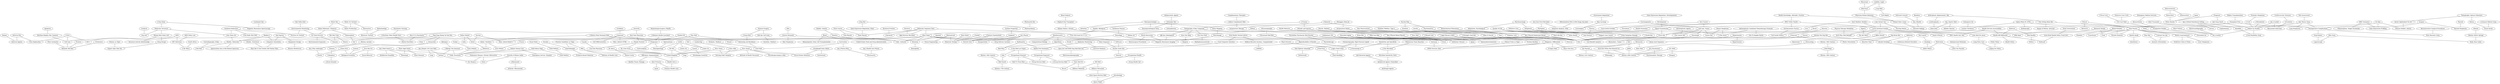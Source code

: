 strict graph layer1 {
	graph [name=layer1];
	node [label="\N"];
	347	[label="Plant Leaves",
		src_id=n219,
		weight=4.761684894561768];
	229	[label="Tree Physiol",
		level=2,
		src_id=n987,
		weight=4.856895446777344];
	347 -- 229	[level=2,
		weight=1163.0];
	366	[label="Plant Physiol",
		src_id=n1048,
		weight=4.761684894561768];
	347 -- 366	[level=2,
		weight=1761.0];
	121	[label="Antipsychotic Agents",
		level=2,
		src_id=n301,
		weight=5.332948684692383];
	414	[label="Schizophr Res",
		src_id=n5581,
		weight=4.666474342346191];
	121 -- 414	[level=2,
		weight=1340.0];
	2356	[label="J Org Chem",
		src_id=n1045,
		weight=4.285632133483887];
	56	[label="Molecular Structure",
		level=1,
		src_id=n78,
		weight=6.380264759063721];
	2356 -- 56	[level=2,
		weight=7872.0];
	340	[label="Magnetic Resonance Spectroscopy",
		level=2,
		src_id=n250,
		weight=4.761684894561768];
	2356 -- 340	[level=2,
		weight=2879.0];
	123	[label=Electrocardiography,
		level=2,
		src_id=n184,
		weight=5.332948684692383];
	705	[label="Int J Cardiol",
		src_id=n8265,
		weight=4.476052761077881];
	123 -- 705	[level=2,
		weight=2097.0];
	3265	[label="G Ital Med Lav Ergon",
		src_id=n5745,
		weight=4.190421104431152];
	70	[label=Italy,
		level=1,
		src_id=n214,
		weight=6.094633102416992];
	3265 -- 70	[level=1,
		weight=815.0];
	569	[label="Occupational Diseases",
		src_id=n499,
		weight=4.571263313293457];
	3265 -- 569	[level=1,
		weight=710.0];
	1140	[label=Neuropsychologia,
		src_id=n5351,
		weight=4.380842208862305];
	223	[label=Attention,
		level=2,
		src_id=n189,
		weight=4.952106475830078];
	1140 -- 223	[level=2,
		weight=1062.0];
	1276	[label="Brain Mapping",
		src_id=n295,
		weight=4.380842208862305];
	1140 -- 1276	[level=1,
		weight=1847.0];
	66	[label="Neuropsychological Tests",
		level=1,
		src_id=n174,
		weight=6.189844131469727];
	1140 -- 66	[level=1,
		weight=2078.0];
	156	[label=Ultrasonography,
		level=2,
		src_id=n289,
		weight=5.142527103424072];
	577	[label="Ultrasound Med Biol",
		src_id=n4702,
		weight=4.571263313293457];
	156 -- 577	[level=2,
		weight=1794.0];
	928	[label="Ying Yong Sheng Tai Xue Bao",
		src_id=n1297,
		weight=4.476052761077881];
	142	[label=Ecosystem,
		level=2,
		src_id=n132,
		weight=5.237737655639648];
	928 -- 142	[level=1,
		weight=2855.0];
	1971	[label=Soil,
		src_id=n396,
		weight=4.285632133483887];
	928 -- 1971	[level=1,
		weight=2728.0];
	35	[label=China,
		level=1,
		src_id=n98,
		weight=7.427582263946533];
	928 -- 35	[level=1,
		weight=3774.0];
	1192	[label=Science,
		src_id=n4138,
		weight=4.380842208862305];
	142 -- 1192	[level=1,
		weight=2171.0];
	221	[label=Zootaxa,
		level=2,
		src_id=n2081,
		weight=4.952106475830078];
	142 -- 221	[level=2,
		weight=2665.0];
	1201	[label=Motivation,
		src_id=n409,
		weight=4.380842208862305];
	779	[label="J Pers Soc Psychol",
		src_id=n5342,
		weight=4.476052761077881];
	1201 -- 779	[level=2,
		weight=473.0];
	1007	[label="Addict Behav",
		src_id=n8205,
		weight=4.380842208862305];
	1201 -- 1007	[level=2,
		weight=659.0];
	91	[label="Bacterial Proteins",
		level=1,
		src_id=n82,
		weight=5.618580341339111];
	225	[label="J Bacteriol",
		level=2,
		src_id=n1642,
		weight=4.952106475830078];
	91 -- 225	[level=1,
		weight=7765.0];
	3160	[label="Ginekol Pol",
		src_id=n6257,
		weight=4.190421104431152];
	3	[label=Pregnancy,
		level=1,
		src_id=n5,
		weight=18.852855682373047];
	3160 -- 3	[level=1,
		weight=1738.0];
	45	[label=Poland,
		level=1,
		src_id=n348,
		weight=7.04673957824707];
	3160 -- 45	[level=1,
		weight=858.0];
	1346	[label="Blood Platelets",
		src_id=n1974,
		weight=4.380842208862305];
	237	[label=Transfusion,
		level=2,
		src_id=n7222,
		weight=4.856895446777344];
	1346 -- 237	[level=2,
		weight=834.0];
	516	[label="Thromb Haemost",
		src_id=n8211,
		weight=4.571263313293457];
	1346 -- 516	[level=2,
		weight=1065.0];
	245	[label=Platelets,
		level=2,
		src_id=n5648,
		weight=4.856895446777344];
	1346 -- 245	[level=2,
		weight=1203.0];
	1117	[label="General Surgery",
		src_id=n564,
		weight=4.380842208862305];
	1288	[label="Bull Am Coll Surg",
		src_id=n2831,
		weight=4.380842208862305];
	1117 -- 1288	[level=2,
		weight=1034.0];
	1727	[label="J Surg Educ",
		src_id=n6075,
		weight=4.285632133483887];
	1117 -- 1727	[level=2,
		weight=984.0];
	112	[label=Leadership,
		level=2,
		src_id=n182,
		weight=5.428159236907959];
	582	[label="J Nurs Adm",
		src_id=n4642,
		weight=4.571263313293457];
	112 -- 582	[level=2,
		weight=616.0];
	531	[label="J Am Geriatr Soc",
		src_id=n7243,
		weight=4.571263313293457];
	294	[label="Nursing Homes",
		src_id=n628,
		weight=4.761684894561768];
	531 -- 294	[level=2,
		weight=798.0];
	19	[label="Cross-Sectional Studies",
		level=1,
		src_id=n7,
		weight=9.236583709716797];
	531 -- 19	[level=2,
		weight=1200.0];
	1695	[label="Neurobiol Aging",
		src_id=n6384,
		weight=4.285632133483887];
	160	[label="Alzheimer Disease",
		level=2,
		src_id=n202,
		weight=5.142527103424072];
	1695 -- 160	[level=1,
		weight=2013.0];
	47	[label=Aging,
		level=1,
		src_id=n160,
		weight=7.04673957824707];
	1695 -- 47	[level=1,
		weight=1801.0];
	244	[label=Sweden,
		level=2,
		src_id=n619,
		weight=4.856895446777344];
	1539	[label=Lakartidningen,
		src_id=n8076,
		weight=4.285632133483887];
	244 -- 1539	[level=2,
		weight=3845.0];
	406	[label="Health Knowledge, Attitudes, Practice",
		src_id=n62,
		weight=4.666474342346191];
	522	[label="BMC Public Health",
		src_id=n7819,
		weight=4.571263313293457];
	406 -- 522	[level=1,
		weight=1144.0];
	240	[label="Patient Educ Couns",
		level=2,
		src_id=n6414,
		weight=4.856895446777344];
	406 -- 240	[level=1,
		weight=1052.0];
	715	[label="East Mediterr Health J",
		src_id=n7570,
		weight=4.476052761077881];
	194	[label=Iran,
		level=2,
		src_id=n850,
		weight=4.952106475830078];
	715 -- 194	[level=2,
		weight=555.0];
	715 -- 19	[level=2,
		weight=630.0];
	155	[label="Int J Pharm",
		level=2,
		src_id=n3554,
		weight=5.142527103424072];
	214	[label=Nanoparticles,
		level=2,
		src_id=n243,
		weight=4.952106475830078];
	155 -- 214	[level=2,
		weight=1861.0];
	187	[label="Drug Delivery Systems",
		level=2,
		src_id=n178,
		weight=5.047316551208496];
	155 -- 187	[level=2,
		weight=2340.0];
	879	[label="Particle Size",
		src_id=n239,
		weight=4.476052761077881];
	155 -- 879	[level=2,
		weight=3035.0];
	193	[label="Interpersonal Relations",
		level=2,
		src_id=n101,
		weight=5.047316551208496];
	193 -- 779	[level=2,
		weight=667.0];
	781	[label="Arthroplasty, Replacement, Hip",
		src_id=n518,
		weight=4.476052761077881];
	1532	[label="Clin Orthop Relat Res",
		src_id=n8201,
		weight=4.285632133483887];
	781 -- 1532	[level=2,
		weight=1633.0];
	291	[label="J Arthroplasty",
		src_id=n6455,
		weight=4.761684894561768];
	781 -- 291	[level=2,
		weight=3846.0];
	222	[label="Research Design",
		level=2,
		src_id=n204,
		weight=4.952106475830078];
	1552	[label=Trials,
		src_id=n7896,
		weight=4.285632133483887];
	222 -- 1552	[level=1,
		weight=2702.0];
	2471	[label="BMJ Open",
		src_id=n9436,
		weight=4.190421104431152];
	222 -- 2471	[level=1,
		weight=1895.0];
	157	[label="Risk Assessment",
		level=2,
		src_id=n27,
		weight=5.142527103424072];
	389	[label="Ann Thorac Surg",
		src_id=n7096,
		weight=4.666474342346191];
	157 -- 389	[level=2,
		weight=2383.0];
	346	[label="Med Secoli",
		src_id=n2190,
		weight=4.761684894561768];
	70 -- 346	[level=2,
		weight=267.0];
	86	[label="Women&apos;&apos;s Health",
		level=1,
		src_id=n96,
		weight=5.7137908935546875];
	2802	[label="J Womens Health (Larchmt)",
		src_id=n7857,
		weight=4.190421104431152];
	86 -- 2802	[level=1,
		weight=882.0];
	31	[label=Prognosis,
		level=1,
		src_id=n10,
		weight=7.713212966918945];
	384	[label="Ann Surg Oncol",
		src_id=n7506,
		weight=4.666474342346191];
	31 -- 384	[level=1,
		weight=4582.0];
	1094	[label="Nihon Rinsho",
		src_id=n6303,
		weight=4.380842208862305];
	31 -- 1094	[level=1,
		weight=1667.0];
	14	[label="Molecular Sequence Data",
		level=1,
		src_id=n16,
		weight=9.998268127441406];
	14 -- 225	[level=1,
		weight=5745.0];
	110	[label="J Biol Chem",
		level=2,
		src_id=n2216,
		weight=5.428159236907959];
	14 -- 110	[level=1,
		weight=18024.0];
	3805	[label="Proc Natl Acad Sci U S A",
		src_id=n3535,
		weight=4.190421104431152];
	14 -- 3805	[level=1,
		weight=7764.0];
	14 -- 366	[level=2,
		weight=2374.0];
	2256	[label="Appl Environ Microbiol",
		src_id=n1695,
		weight=4.285632133483887];
	14 -- 2256	[level=1,
		weight=5271.0];
	1593	[label=Psychooncology,
		src_id=n7487,
		weight=4.285632133483887];
	10	[label=Neoplasms,
		level=1,
		src_id=n18,
		weight=10.759952545166016];
	1593 -- 10	[level=2,
		weight=1445.0];
	232	[label="Adaptation, Psychological",
		level=2,
		src_id=n84,
		weight=4.856895446777344];
	1593 -- 232	[level=2,
		weight=938.0];
	2950	[label="Int J Cancer",
		src_id=n7225,
		weight=4.190421104431152];
	24	[label="Cell Line, Tumor",
		level=1,
		src_id=n32,
		weight=8.189266204833984];
	2950 -- 24	[level=2,
		weight=2170.0];
	171	[label="Case-Control Studies",
		level=2,
		src_id=n61,
		weight=5.047316551208496];
	2950 -- 171	[level=2,
		weight=1579.0];
	1004	[label="Psychother Psychosom Med Psychol",
		src_id=n8250,
		weight=4.380842208862305];
	18	[label=Germany,
		level=1,
		src_id=n68,
		weight=9.331793785095215];
	1004 -- 18	[level=2,
		weight=415.0];
	256	[label=Psychotherapy,
		level=2,
		src_id=n424,
		weight=4.856895446777344];
	1004 -- 256	[level=2,
		weight=355.0];
	279	[label="Spine (Phila Pa 1976)",
		src_id=n8216,
		weight=4.761684894561768];
	27	[label="Prospective Studies",
		level=1,
		src_id=n6,
		weight=8.094056129455566];
	279 -- 27	[level=1,
		weight=1623.0];
	60	[label=Radiography,
		level=1,
		src_id=n91,
		weight=6.285054683685303];
	279 -- 60	[level=1,
		weight=2024.0];
	1027	[label="Lumbar Vertebrae",
		src_id=n766,
		weight=4.380842208862305];
	279 -- 1027	[level=2,
		weight=3484.0];
	1399	[label="Water Res",
		src_id=n1231,
		weight=4.380842208862305];
	99	[label="Water Pollutants, Chemical",
		level=2,
		src_id=n352,
		weight=5.523369789123535];
	1399 -- 99	[level=1,
		weight=3240.0];
	1475	[label="Water Purification",
		src_id=n890,
		weight=4.285632133483887];
	1399 -- 1475	[level=1,
		weight=3803.0];
	23	[label=France,
		level=1,
		src_id=n85,
		weight=8.284477233886719];
	3102	[label="Arch Pediatr",
		src_id=n6569,
		weight=4.190421104431152];
	23 -- 3102	[level=1,
		weight=1185.0];
	2802 -- 3	[level=1,
		weight=644.0];
	213	[label="J Virol",
		level=2,
		src_id=n2750,
		weight=4.952106475830078];
	422	[label="Cell Line",
		src_id=n45,
		weight=4.666474342346191];
	213 -- 422	[level=1,
		weight=7591.0];
	1043	[label="Virus Replication",
		src_id=n734,
		weight=4.380842208862305];
	213 -- 1043	[level=2,
		weight=6058.0];
	1191	[label="HIV-1",
		src_id=n415,
		weight=4.380842208862305];
	213 -- 1191	[level=1,
		weight=3461.0];
	324	[label=Apoptosis,
		level=2,
		src_id=n37,
		weight=4.761684894561768];
	2032	[label="Biochem Biophys Res Commun",
		src_id=n3464,
		weight=4.285632133483887];
	324 -- 2032	[level=2,
		weight=3472.0];
	331	[label=Kidney,
		src_id=n321,
		weight=4.761684894561768];
	850	[label="Am J Physiol Renal Physiol",
		src_id=n3135,
		weight=4.476052761077881];
	331 -- 850	[level=1,
		weight=2245.0];
	1711	[label="Kidney Int",
		src_id=n6235,
		weight=4.285632133483887];
	331 -- 1711	[level=1,
		weight=2208.0];
	819	[label="Brain Res",
		src_id=n4149,
		weight=4.476052761077881];
	17	[label=Brain,
		level=1,
		src_id=n14,
		weight=9.807847023010254];
	819 -- 17	[level=1,
		weight=3505.0];
	2	[label=Rats,
		level=1,
		src_id=n2,
		weight=34.4673957824707];
	819 -- 2	[level=1,
		weight=9057.0];
	21	[label=Immunohistochemistry,
		level=1,
		src_id=n54,
		weight=8.379688262939453];
	819 -- 21	[level=1,
		weight=2278.0];
	1367	[label="Biophys J",
		src_id=n1661,
		weight=4.380842208862305];
	118	[label="Computer Simulation",
		level=2,
		src_id=n48,
		weight=5.332948684692383];
	1367 -- 118	[level=1,
		weight=3080.0];
	30	[label="Models, Molecular",
		level=1,
		src_id=n42,
		weight=7.713212966918945];
	1367 -- 30	[level=1,
		weight=3431.0];
	1531	[label=Blood,
		src_id=n8206,
		weight=4.285632133483887];
	55	[label="Cells, Cultured",
		level=1,
		src_id=n17,
		weight=6.475475311279297];
	1531 -- 55	[level=2,
		weight=2964.0];
	133	[label="Hematopoietic Stem Cell Transplantation",
		level=2,
		src_id=n470,
		weight=5.237737655639648];
	1531 -- 133	[level=2,
		weight=1753.0];
	197	[label="Polymerase Chain Reaction",
		level=2,
		src_id=n74,
		weight=4.952106475830078];
	1092	[label="J Clin Microbiol",
		src_id=n6318,
		weight=4.380842208862305];
	197 -- 1092	[level=2,
		weight=3708.0];
	164	[label="Muscle, Skeletal",
		level=2,
		src_id=n120,
		weight=5.142527103424072];
	415	[label="J Appl Physiol (1985)",
		src_id=n5539,
		weight=4.666474342346191];
	164 -- 415	[level=2,
		weight=2960.0];
	205	[label="J Strength Cond Res",
		level=2,
		src_id=n4297,
		weight=4.952106475830078];
	164 -- 205	[level=2,
		weight=2004.0];
	1062	[label="Practice Guidelines as Topic",
		src_id=n69,
		weight=4.380842208862305];
	702	[label=BMJ,
		src_id=n8348,
		weight=4.476052761077881];
	1062 -- 702	[level=2,
		weight=1412.0];
	1062 -- 1539	[level=2,
		weight=745.0];
	11	[label="Time Factors",
		level=1,
		src_id=n1,
		weight=10.379110336303711];
	1532 -- 11	[level=2,
		weight=1743.0];
	219	[label="Range of Motion, Articular",
		level=2,
		src_id=n221,
		weight=4.952106475830078];
	1532 -- 219	[level=2,
		weight=1170.0];
	1480	[label="World Neurosurg",
		src_id=n8836,
		weight=4.285632133483887];
	106	[label="Neurosurgical Procedures",
		level=2,
		src_id=n645,
		weight=5.428159236907959];
	1480 -- 106	[level=2,
		weight=2277.0];
	8	[label="Magnetic Resonance Imaging",
		level=1,
		src_id=n19,
		weight=11.712059020996094];
	1480 -- 8	[level=2,
		weight=1664.0];
	126	[label="Models, Statistical",
		level=2,
		src_id=n165,
		weight=5.332948684692383];
	475	[label="Phys Rev E Stat Nonlin Soft Matter Phys",
		src_id=n1478,
		weight=4.666474342346191];
	126 -- 475	[level=2,
		weight=2375.0];
	198	[label="Health Services Accessibility",
		level=2,
		src_id=n71,
		weight=4.952106475830078];
	403	[label="Health Aff (Millwood)",
		src_id=n6406,
		weight=4.666474342346191];
	198 -- 403	[level=1,
		weight=710.0];
	1020	[label="BMC Health Serv Res",
		src_id=n7830,
		weight=4.380842208862305];
	198 -- 1020	[level=1,
		weight=666.0];
	43	[label=Australia,
		level=1,
		src_id=n173,
		weight=7.1419501304626465];
	3167	[label="Aust Fam Physician",
		src_id=n6237,
		weight=4.190421104431152];
	43 -- 3167	[level=1,
		weight=1585.0];
	2582	[label="Aust N Z J Psychiatry",
		src_id=n8882,
		weight=4.190421104431152];
	43 -- 2582	[level=1,
		weight=715.0];
	335	[label="J Hum Evol",
		src_id=n2777,
		weight=4.761684894561768];
	691	[label=Fossils,
		src_id=n900,
		weight=4.476052761077881];
	335 -- 691	[level=2,
		weight=1184.0];
	68	[label="Biological Evolution",
		level=1,
		src_id=n111,
		weight=6.189844131469727];
	335 -- 68	[level=2,
		weight=638.0];
	795	[label="Am Psychol",
		src_id=n4683,
		weight=4.476052761077881];
	1	[label="History, 20th Century",
		level=1,
		src_id=n4,
		weight=45.60703659057617];
	795 -- 1	[level=2,
		weight=624.0];
	132	[label="History, 21st Century",
		level=2,
		src_id=n53,
		weight=5.237737655639648];
	795 -- 132	[level=2,
		weight=481.0];
	207	[label="Kidney Transplantation",
		level=2,
		src_id=n384,
		weight=4.952106475830078];
	238	[label="Transplant Proc",
		level=2,
		src_id=n7120,
		weight=4.856895446777344];
	207 -- 238	[level=2,
		weight=7596.0];
	470	[label=Bioinformatics,
		src_id=n1882,
		weight=4.666474342346191];
	480	[label=Software,
		src_id=n131,
		weight=4.666474342346191];
	470 -- 480	[level=1,
		weight=7195.0];
	16	[label=Algorithms,
		level=1,
		src_id=n40,
		weight=9.903057098388672];
	470 -- 16	[level=1,
		weight=6236.0];
	122	[label="Computational Biology",
		level=2,
		src_id=n211,
		weight=5.332948684692383];
	470 -- 122	[level=2,
		weight=3253.0];
	150	[label="Family Practice",
		level=2,
		src_id=n581,
		weight=5.142527103424072];
	3167 -- 150	[level=1,
		weight=1248.0];
	402	[label=Neuroimage,
		src_id=n6542,
		weight=4.666474342346191];
	1276 -- 402	[level=1,
		weight=6472.0];
	693	[label="Mil Med",
		src_id=n8910,
		weight=4.476052761077881];
	206	[label="Military Personnel",
		level=2,
		src_id=n408,
		weight=4.952106475830078];
	693 -- 206	[level=1,
		weight=3356.0];
	3083	[label="Military Medicine",
		src_id=n665,
		weight=4.190421104431152];
	693 -- 3083	[level=1,
		weight=1536.0];
	293	[label="Br Dent J",
		level=2,
		src_id=n6329,
		weight=4.761684894561768];
	9	[label="United Kingdom",
		level=1,
		src_id=n30,
		weight=11.236005783081055];
	293 -- 9	[level=2,
		weight=2233.0];
	158	[label="Dental Caries",
		level=2,
		src_id=n268,
		weight=5.142527103424072];
	293 -- 158	[level=2,
		weight=516.0];
	233	[label=Thyroid,
		level=2,
		src_id=n8380,
		weight=4.856895446777344];
	1055	[label="Thyroid Neoplasms",
		src_id=n703,
		weight=4.380842208862305];
	233 -- 1055	[level=2,
		weight=1777.0];
	252	[label="Hear Res",
		level=2,
		src_id=n4741,
		weight=4.856895446777344];
	1534	[label="Acoustic Stimulation",
		src_id=n818,
		weight=4.285632133483887];
	252 -- 1534	[level=2,
		weight=1487.0];
	73	[label="Antineoplastic Combined Chemotherapy Protocols",
		level=1,
		src_id=n110,
		weight=5.999422550201416];
	312	[label="Gan To Kagaku Ryoho",
		level=2,
		src_id=n4739,
		weight=4.761684894561768];
	73 -- 312	[level=2,
		weight=3980.0];
	720	[label="J Clin Oncol",
		src_id=n7344,
		weight=4.476052761077881];
	73 -- 720	[level=1,
		weight=4193.0];
	147	[label=Turkey,
		level=2,
		src_id=n710,
		weight=5.142527103424072];
	3152	[label="Turk J Pediatr",
		src_id=n6301,
		weight=4.190421104431152];
	147 -- 3152	[level=2,
		weight=406.0];
	429	[label="Am J Med Genet A",
		src_id=n4002,
		weight=4.666474342346191];
	195	[label="Intellectual Disability",
		level=2,
		src_id=n832,
		weight=4.952106475830078];
	429 -- 195	[level=2,
		weight=964.0];
	4	[label="Child, Preschool",
		level=1,
		src_id=n3,
		weight=18.376800537109375];
	429 -- 4	[level=2,
		weight=2304.0];
	939	[label=Phenotype,
		src_id=n112,
		weight=4.476052761077881];
	429 -- 939	[level=2,
		weight=2482.0];
	904	[label="Oxidation-Reduction",
		src_id=n192,
		weight=4.476052761077881];
	1364	[label="J Am Chem Soc",
		src_id=n1688,
		weight=4.380842208862305];
	904 -- 1364	[level=1,
		weight=2865.0];
	209	[label="Free Radic Biol Med",
		level=2,
		src_id=n3619,
		weight=4.952106475830078];
	904 -- 209	[level=2,
		weight=1960.0];
	919	[label="Environ Sci Technol",
		src_id=n1628,
		weight=4.476052761077881];
	904 -- 919	[level=1,
		weight=2786.0];
	1723	[label="Sci Rep",
		src_id=n6131,
		weight=4.285632133483887];
	5	[label="Signal Transduction",
		level=1,
		src_id=n9,
		weight=15.425272941589355];
	1723 -- 5	[level=1,
		weight=4485.0];
	905	[label="Gene Expression Profiling",
		src_id=n188,
		weight=4.476052761077881];
	1723 -- 905	[level=1,
		weight=3106.0];
	59	[label="Disease Models, Animal",
		level=1,
		src_id=n23,
		weight=6.380264759063721];
	1723 -- 59	[level=1,
		weight=4021.0];
	1192 -- 68	[level=1,
		weight=1807.0];
	48	[label=Cattle,
		level=1,
		src_id=n106,
		weight=7.04673957824707];
	218	[label="J Dairy Sci",
		level=2,
		src_id=n2217,
		weight=4.952106475830078];
	48 -- 218	[level=2,
		weight=9659.0];
	337	[label="Vet Rec",
		src_id=n2771,
		weight=4.761684894561768];
	48 -- 337	[level=1,
		weight=2678.0];
	136	[label="J Anim Sci",
		level=2,
		src_id=n2313,
		weight=5.237737655639648];
	48 -- 136	[level=1,
		weight=3825.0];
	137	[label=Theriogenology,
		level=2,
		src_id=n2258,
		weight=5.237737655639648];
	48 -- 137	[level=1,
		weight=2265.0];
	731	[label=Atherosclerosis,
		src_id=n7119,
		weight=4.476052761077881];
	355	[label=Inflammation,
		level=2,
		src_id=n144,
		weight=4.761684894561768];
	731 -- 355	[level=2,
		weight=784.0];
	61	[label=Biomarkers,
		level=1,
		src_id=n41,
		weight=6.285054683685303];
	731 -- 61	[level=2,
		weight=1494.0];
	365	[label="Water Sci Technol",
		src_id=n1071,
		weight=4.761684894561768];
	735	[label=Bioreactors,
		src_id=n686,
		weight=4.476052761077881];
	365 -- 735	[level=1,
		weight=2876.0];
	365 -- 1475	[level=1,
		weight=3584.0];
	862	[label=Chemosphere,
		src_id=n2775,
		weight=4.476052761077881];
	99 -- 862	[level=1,
		weight=6519.0];
	631	[label="Sci Total Environ",
		src_id=n2776,
		weight=4.571263313293457];
	99 -- 631	[level=1,
		weight=5326.0];
	249	[label="Psychiatric Nursing",
		level=2,
		src_id=n5067,
		weight=4.856895446777344];
	3099	[label="J Psychiatr Ment Health Nurs",
		src_id=n6586,
		weight=4.190421104431152];
	249 -- 3099	[level=2,
		weight=860.0];
	821	[label=Nature,
		src_id=n4140,
		weight=4.476052761077881];
	821 -- 11	[level=2,
		weight=2206.0];
	364	[label=Research,
		level=2,
		src_id=n108,
		weight=4.761684894561768];
	821 -- 364	[level=2,
		weight=2333.0];
	111	[label=Medicare,
		level=2,
		src_id=n185,
		weight=5.428159236907959];
	111 -- 403	[level=2,
		weight=754.0];
	140	[label="Mod Healthc",
		level=2,
		src_id=n1709,
		weight=5.237737655639648];
	111 -- 140	[level=2,
		weight=855.0];
	104	[label="Opt Express",
		level=1,
		src_id=n1010,
		weight=5.523369789123535];
	104 -- 118	[level=1,
		weight=3644.0];
	130	[label="Equipment Design",
		level=2,
		src_id=n83,
		weight=5.237737655639648];
	104 -- 130	[level=2,
		weight=7485.0];
	37	[label="Prostatic Neoplasms",
		level=1,
		src_id=n206,
		weight=7.427582263946533];
	498	[label="J Urol",
		src_id=n8942,
		weight=4.571263313293457];
	37 -- 498	[level=1,
		weight=3760.0];
	275	[label="Carbohydr Res",
		level=2,
		src_id=n1684,
		weight=4.856895446777344];
	275 -- 340	[level=2,
		weight=1595.0];
	120	[label="Liability, Legal",
		level=2,
		src_id=n344,
		weight=5.332948684692383];
	3798	[label="J Leg Med",
		src_id=n3570,
		weight=4.190421104431152];
	120 -- 3798	[level=2,
		weight=55.0];
	615	[label="Med Econ",
		src_id=n3443,
		weight=4.571263313293457];
	120 -- 615	[level=2,
		weight=246.0];
	62	[label="Renal Dialysis",
		level=1,
		src_id=n355,
		weight=6.285054683685303];
	1000	[label="Nephrol Dial Transplant",
		src_id=n8321,
		weight=4.380842208862305];
	62 -- 1000	[level=1,
		weight=2761.0];
	13	[label="Follow-Up Studies",
		level=1,
		src_id=n8,
		weight=9.998268127441406];
	384 -- 13	[level=1,
		weight=3484.0];
	238 -- 11	[level=1,
		weight=3391.0];
	32	[label="Postoperative Complications",
		level=1,
		src_id=n31,
		weight=7.618003845214844];
	238 -- 32	[level=1,
		weight=2897.0];
	430	[label="Tomography, Optical Coherence",
		src_id=n395,
		weight=4.666474342346191];
	292	[label=Retina,
		src_id=n6412,
		weight=4.761684894561768];
	430 -- 292	[level=1,
		weight=2167.0];
	546	[label="Invest Ophthalmol Vis Sci",
		src_id=n6348,
		weight=4.571263313293457];
	430 -- 546	[level=1,
		weight=2093.0];
	867	[label="Proc Biol Sci",
		src_id=n2677,
		weight=4.476052761077881];
	368	[label="Social Behavior",
		level=2,
		src_id=n100,
		weight=4.761684894561768];
	867 -- 368	[level=2,
		weight=541.0];
	867 -- 68	[level=2,
		weight=1868.0];
	3660	[label="Nurs Times",
		src_id=n4146,
		weight=4.190421104431152];
	3660 -- 9	[level=2,
		weight=5445.0];
	918	[label="Nursing Staff, Hospital",
		src_id=n164,
		weight=4.476052761077881];
	3660 -- 918	[level=2,
		weight=758.0];
	344	[label="Nucleic Acids Res",
		src_id=n2250,
		weight=4.761684894561768];
	480 -- 344	[level=1,
		weight=3319.0];
	301	[label="Quality of Life",
		level=2,
		src_id=n59,
		weight=4.761684894561768];
	2541	[label="Support Care Cancer",
		src_id=n9110,
		weight=4.190421104431152];
	301 -- 2541	[level=2,
		weight=1353.0];
	1485	[label="Value Health",
		src_id=n8732,
		weight=4.285632133483887];
	301 -- 1485	[level=2,
		weight=501.0];
	995	[label="Qual Life Res",
		src_id=n8405,
		weight=4.380842208862305];
	301 -- 995	[level=2,
		weight=3318.0];
	103	[label="Informed Consent",
		level=1,
		src_id=n143,
		weight=5.523369789123535];
	181	[label="Am J Bioeth",
		level=2,
		src_id=n2598,
		weight=5.047316551208496];
	103 -- 181	[level=1,
		weight=627.0];
	330	[label="Occupational Health",
		src_id=n329,
		weight=4.761684894561768];
	353	[label="Occup Health Saf",
		level=2,
		src_id=n1700,
		weight=4.761684894561768];
	330 -- 353	[level=2,
		weight=1716.0];
	992	[label="J Occup Environ Med",
		src_id=n8466,
		weight=4.380842208862305];
	330 -- 992	[level=2,
		weight=784.0];
	119	[label="Reconstructive Surgical Procedures",
		level=2,
		src_id=n469,
		weight=5.332948684692383];
	499	[label="Plast Reconstr Surg",
		src_id=n8890,
		weight=4.571263313293457];
	119 -- 499	[level=2,
		weight=3389.0];
	144	[label=Physicians,
		level=2,
		src_id=n92,
		weight=5.142527103424072];
	144 -- 615	[level=2,
		weight=551.0];
	3169	[label="Indian Pediatr",
		src_id=n6229,
		weight=4.190421104431152];
	38	[label=Infant,
		level=1,
		src_id=n11,
		weight=7.427582263946533];
	3169 -- 38	[level=1,
		weight=1504.0];
	52	[label=India,
		level=1,
		src_id=n194,
		weight=6.761107444763184];
	3169 -- 52	[level=1,
		weight=1755.0];
	258	[label="Stud Health Technol Inform",
		level=2,
		src_id=n3706,
		weight=4.856895446777344];
	853	[label="User-Computer Interface",
		src_id=n311,
		weight=4.476052761077881];
	258 -- 853	[level=2,
		weight=2408.0];
	308	[label="Medical Records Systems, Computerized",
		src_id=n539,
		weight=4.761684894561768];
	258 -- 308	[level=2,
		weight=1150.0];
	51	[label=Diet,
		level=1,
		src_id=n127,
		weight=6.951528549194336];
	51 -- 136	[level=1,
		weight=2813.0];
	188	[label="Mar Pollut Bull",
		level=2,
		src_id=n1638,
		weight=5.047316551208496];
	79	[label="Environmental Monitoring",
		level=1,
		src_id=n155,
		weight=5.904212474822998];
	188 -- 79	[level=2,
		weight=5058.0];
	1908	[label="Radiation Monitoring",
		src_id=n4452,
		weight=4.285632133483887];
	272	[label="J Environ Radioact",
		level=2,
		src_id=n1745,
		weight=4.856895446777344];
	1908 -- 272	[level=2,
		weight=1873.0];
	274	[label="Radiat Prot Dosimetry",
		level=2,
		src_id=n1720,
		weight=4.856895446777344];
	1908 -- 274	[level=2,
		weight=2543.0];
	402 -- 17	[level=1,
		weight=6791.0];
	402 -- 8	[level=1,
		weight=8854.0];
	3338	[label=Carcinogenesis,
		src_id=n5497,
		weight=4.190421104431152];
	3338 -- 24	[level=1,
		weight=1021.0];
	2074	[label=Carcinogens,
		src_id=n3103,
		weight=4.285632133483887];
	3338 -- 2074	[level=1,
		weight=511.0];
	302	[label=Allergens,
		level=2,
		src_id=n585,
		weight=4.761684894561768];
	710	[label="J Allergy Clin Immunol",
		src_id=n8051,
		weight=4.476052761077881];
	302 -- 710	[level=2,
		weight=1737.0];
	216	[label="Models, Genetic",
		level=2,
		src_id=n230,
		weight=4.952106475830078];
	1290	[label=Genetics,
		src_id=n2794,
		weight=4.380842208862305];
	216 -- 1290	[level=2,
		weight=2167.0];
	191	[label="Surface Properties",
		level=2,
		src_id=n124,
		weight=5.047316551208496];
	468	[label=Langmuir,
		src_id=n1899,
		weight=4.666474342346191];
	191 -- 468	[level=2,
		weight=5512.0];
	315	[label="Parkinson Disease",
		level=2,
		src_id=n433,
		weight=4.761684894561768];
	709	[label=Neurology,
		src_id=n8142,
		weight=4.476052761077881];
	315 -- 709	[level=2,
		weight=1475.0];
	1832	[label="J Matern Fetal Neonatal Med",
		src_id=n5151,
		weight=4.285632133483887];
	1832 -- 3	[level=1,
		weight=5767.0];
	42	[label="Infant, Newborn",
		level=1,
		src_id=n20,
		weight=7.1419501304626465];
	1832 -- 42	[level=1,
		weight=3273.0];
	725	[label="Psychol Rep",
		src_id=n7191,
		weight=4.476052761077881];
	448	[label=Psychometrics,
		src_id=n288,
		weight=4.666474342346191];
	725 -- 448	[level=2,
		weight=856.0];
	184	[label=Students,
		level=2,
		src_id=n193,
		weight=5.047316551208496];
	725 -- 184	[level=2,
		weight=894.0];
	254	[label="United States Food and Drug Administration",
		level=2,
		src_id=n438,
		weight=4.856895446777344];
	400	[label="Am J Health Syst Pharm",
		src_id=n6590,
		weight=4.666474342346191];
	254 -- 400	[level=2,
		weight=490.0];
	54	[label="Government Regulation",
		level=1,
		src_id=n133,
		weight=6.570686340332031];
	599	[label="Rep Carcinog",
		src_id=n3977,
		weight=4.571263313293457];
	54 -- 599	[level=1,
		weight=448.0];
	208	[label="Civil Rights",
		level=2,
		src_id=n366,
		weight=4.952106475830078];
	3798 -- 208	[level=2,
		weight=26.0];
	1089	[label=Hypertension,
		src_id=n6367,
		weight=4.380842208862305];
	77	[label=Hypertension,
		level=1,
		src_id=n181,
		weight=5.904212474822998];
	1089 -- 77	[level=1,
		weight=4303.0];
	1089 -- 2	[level=1,
		weight=1907.0];
	33	[label=Brazil,
		level=1,
		src_id=n227,
		weight=7.618003845214844];
	1522	[label="Cad Saude Publica",
		src_id=n8349,
		weight=4.285632133483887];
	33 -- 1522	[level=1,
		weight=3854.0];
	227	[label="Mitochondrial DNA A DNA Mapp Seq Anal",
		level=2,
		src_id=n1230,
		weight=4.952106475830078];
	717	[label="Sequence Analysis, DNA",
		src_id=n75,
		weight=4.476052761077881];
	227 -- 717	[level=2,
		weight=1261.0];
	102	[label="Reproducibility of Results",
		level=2,
		src_id=n21,
		weight=5.523369789123535];
	577 -- 102	[level=2,
		weight=1294.0];
	877	[label="Bioorg Med Chem Lett",
		src_id=n2395,
		weight=4.476052761077881];
	56 -- 877	[level=2,
		weight=6426.0];
	56 -- 1364	[level=1,
		weight=5626.0];
	162	[label="Org Lett",
		level=2,
		src_id=n1395,
		weight=5.142527103424072];
	56 -- 162	[level=2,
		weight=11060.0];
	522 -- 19	[level=1,
		weight=3415.0];
	40	[label="Socioeconomic Factors",
		level=1,
		src_id=n25,
		weight=7.237160682678223];
	522 -- 40	[level=1,
		weight=1701.0];
	113	[label="Health Promotion",
		level=2,
		src_id=n149,
		weight=5.428159236907959];
	522 -- 113	[level=2,
		weight=1261.0];
	267	[label=Prevalence,
		level=2,
		src_id=n24,
		weight=4.856895446777344];
	522 -- 267	[level=2,
		weight=1900.0];
	178	[label="Nurs Stand",
		level=2,
		src_id=n2919,
		weight=5.047316551208496];
	57	[label="Nurse&apos;&apos;s Role",
		level=1,
		src_id=n58,
		weight=6.380264759063721];
	178 -- 57	[level=1,
		weight=1756.0];
	178 -- 9	[level=1,
		weight=8344.0];
	322	[label="Attitude of Health Personnel",
		level=2,
		src_id=n38,
		weight=4.761684894561768];
	178 -- 322	[level=2,
		weight=1130.0];
	2157	[label="Nurse-Patient Relations",
		src_id=n245,
		weight=4.285632133483887];
	178 -- 2157	[level=2,
		weight=767.0];
	3501	[label="Fam Med",
		src_id=n4771,
		weight=4.190421104431152];
	3501 -- 150	[level=2,
		weight=1698.0];
	751	[label="Internship and Residency",
		src_id=n635,
		weight=4.476052761077881];
	3501 -- 751	[level=2,
		weight=915.0];
	1654	[label="J Am Med Dir Assoc",
		src_id=n6826,
		weight=4.285632133483887];
	294 -- 1654	[level=2,
		weight=1276.0];
	474	[label="Physician-Patient Relations",
		src_id=n154,
		weight=4.666474342346191];
	615 -- 474	[level=2,
		weight=589.0];
	92	[label="Breast Neoplasms",
		level=1,
		src_id=n39,
		weight=5.618580341339111];
	92 -- 720	[level=1,
		weight=3091.0];
	1199	[label="Cancer Res",
		src_id=n4105,
		weight=4.380842208862305];
	92 -- 1199	[level=1,
		weight=2719.0];
	67	[label=Exercise,
		level=1,
		src_id=n139,
		weight=6.189844131469727];
	415 -- 67	[level=1,
		weight=1953.0];
	415 -- 2	[level=1,
		weight=1860.0];
	3152 -- 4	[level=2,
		weight=680.0];
	10 -- 2541	[level=2,
		weight=2432.0];
	10 -- 720	[level=1,
		weight=2542.0];
	2697	[label="J Pain Symptom Manage",
		src_id=n8307,
		weight=4.190421104431152];
	10 -- 2697	[level=2,
		weight=1215.0];
	243	[label=Contraception,
		level=2,
		src_id=n6213,
		weight=4.856895446777344];
	3 -- 243	[level=2,
		weight=1355.0];
	3 -- 137	[level=1,
		weight=2161.0];
	124	[label="Drug Design",
		level=2,
		src_id=n179,
		weight=5.332948684692383];
	877 -- 124	[level=2,
		weight=3833.0];
	186	[label="Structure-Activity Relationship",
		level=2,
		src_id=n186,
		weight=5.047316551208496];
	877 -- 186	[level=2,
		weight=11433.0];
	201	[label="Osteoporos Int",
		level=2,
		src_id=n5623,
		weight=4.952106475830078];
	201 -- 1027	[level=2,
		weight=971.0];
	414 -- 66	[level=1,
		weight=1428.0];
	90	[label=Schizophrenia,
		level=1,
		src_id=n130,
		weight=5.7137908935546875];
	414 -- 90	[level=1,
		weight=5452.0];
	149	[label=Pharmacists,
		level=2,
		src_id=n631,
		weight=5.142527103424072];
	400 -- 149	[level=2,
		weight=1412.0];
	768	[label="Br J Gen Pract",
		src_id=n5610,
		weight=4.476052761077881];
	150 -- 768	[level=1,
		weight=1886.0];
	1807	[label="Can Fam Physician",
		src_id=n5335,
		weight=4.285632133483887];
	150 -- 1807	[level=1,
		weight=1710.0];
	1412	[label="J Exp Bot",
		src_id=n1082,
		weight=4.380842208862305];
	175	[label="Gene Expression Regulation, Plant",
		level=2,
		src_id=n412,
		weight=5.047316551208496];
	1412 -- 175	[level=2,
		weight=2462.0];
	2508	[label=Photosynthesis,
		src_id=n924,
		weight=4.190421104431152];
	1412 -- 2508	[level=2,
		weight=851.0];
	1473	[label=Lancet,
		src_id=n8915,
		weight=4.285632133483887];
	85	[label="Developing Countries",
		level=1,
		src_id=n151,
		weight=5.809001922607422];
	1473 -- 85	[level=1,
		weight=1715.0];
	1473 -- 9	[level=1,
		weight=2297.0];
	185	[label="Efficiency, Organizational",
		level=2,
		src_id=n191,
		weight=5.047316551208496];
	273	[label="Healthc Financ Manage",
		level=2,
		src_id=n1723,
		weight=4.856895446777344];
	185 -- 273	[level=2,
		weight=530.0];
	352	[label="Health Serv J",
		src_id=n1754,
		weight=4.761684894561768];
	185 -- 352	[level=2,
		weight=641.0];
	1623	[label="Am J Sports Med",
		src_id=n7263,
		weight=4.285632133483887];
	231	[label="Athletic Injuries",
		level=2,
		src_id=n961,
		weight=4.856895446777344];
	1623 -- 231	[level=2,
		weight=980.0];
	730	[label="Knee Joint",
		src_id=n713,
		weight=4.476052761077881];
	1623 -- 730	[level=2,
		weight=1062.0];
	109	[label="Critical Care",
		level=2,
		src_id=n402,
		weight=5.428159236907959];
	242	[label="Crit Care Med",
		level=2,
		src_id=n6241,
		weight=4.856895446777344];
	109 -- 242	[level=2,
		weight=2334.0];
	678	[label="J Trauma",
		src_id=n9483,
		weight=4.476052761077881];
	12	[label="Tomography, X-Ray Computed",
		level=1,
		src_id=n15,
		weight=10.09347915649414];
	678 -- 12	[level=2,
		weight=868.0];
	260	[label="Wounds and Injuries",
		level=2,
		src_id=n363,
		weight=4.856895446777344];
	678 -- 260	[level=2,
		weight=1273.0];
	1364 -- 30	[level=1,
		weight=8022.0];
	2450	[label="Aten Primaria",
		src_id=n9558,
		weight=4.190421104431152];
	46	[label=Spain,
		level=1,
		src_id=n167,
		weight=7.04673957824707];
	2450 -- 46	[level=1,
		weight=1324.0];
	94	[label="Primary Health Care",
		level=1,
		src_id=n162,
		weight=5.618580341339111];
	2450 -- 94	[level=1,
		weight=1171.0];
	22	[label="Anti-Bacterial Agents",
		level=1,
		src_id=n46,
		weight=8.379688262939453];
	309	[label="Antimicrob Agents Chemother",
		level=2,
		src_id=n5371,
		weight=4.761684894561768];
	22 -- 309	[level=1,
		weight=6851.0];
	167	[label="Cost-Benefit Analysis",
		level=2,
		src_id=n813,
		weight=5.047316551208496];
	1485 -- 167	[level=2,
		weight=886.0];
	498 -- 13	[level=1,
		weight=2081.0];
	210	[label=Toxicon,
		level=2,
		src_id=n3399,
		weight=4.952106475830078];
	179	[label="Amino Acid Sequence",
		level=2,
		src_id=n28,
		weight=5.047316551208496];
	210 -- 179	[level=2,
		weight=791.0];
	337 -- 9	[level=1,
		weight=3974.0];
	50	[label=Dogs,
		level=1,
		src_id=n212,
		weight=6.951528549194336];
	337 -- 50	[level=1,
		weight=2295.0];
	141	[label="Bioresour Technol",
		level=2,
		src_id=n1333,
		weight=5.237737655639648];
	735 -- 141	[level=1,
		weight=4829.0];
	248	[label=Spermatozoa,
		level=2,
		src_id=n509,
		weight=4.856895446777344];
	248 -- 137	[level=2,
		weight=1374.0];
	332	[label="BMC Genomics",
		src_id=n3156,
		weight=4.761684894561768];
	332 -- 905	[level=1,
		weight=3549.0];
	84	[label="Polymorphism, Single Nucleotide",
		level=1,
		src_id=n190,
		weight=5.809001922607422];
	332 -- 84	[level=1,
		weight=1445.0];
	2386	[label=Surgery,
		src_id=n9915,
		weight=4.190421104431152];
	2386 -- 32	[level=2,
		weight=847.0];
	2386 -- 1055	[level=2,
		weight=440.0];
	105	[label="Lung Neoplasms",
		level=2,
		src_id=n90,
		weight=5.428159236907959];
	389 -- 105	[level=2,
		weight=2136.0];
	389 -- 32	[level=1,
		weight=3826.0];
	389 -- 13	[level=1,
		weight=4385.0];
	262	[label="Gene Expression Regulation, Developmental",
		level=2,
		src_id=n351,
		weight=4.856895446777344];
	435	[label=Development,
		src_id=n3614,
		weight=4.666474342346191];
	262 -- 435	[level=2,
		weight=3470.0];
	151	[label=Bioethics,
		level=2,
		src_id=n467,
		weight=5.142527103424072];
	151 -- 181	[level=2,
		weight=386.0];
	26	[label=Canada,
		level=1,
		src_id=n170,
		weight=8.189266204833984];
	26 -- 1807	[level=1,
		weight=1441.0];
	323	[label="Pain Measurement",
		level=2,
		src_id=n378,
		weight=4.761684894561768];
	379	[label=Pain,
		src_id=n8200,
		weight=4.666474342346191];
	323 -- 379	[level=2,
		weight=2609.0];
	862 -- 1971	[level=1,
		weight=2307.0];
	93	[label=Biotechnology,
		level=1,
		src_id=n314,
		weight=5.618580341339111];
	93 -- 141	[level=1,
		weight=2642.0];
	1544	[label="BMJ Case Rep",
		src_id=n7961,
		weight=4.285632133483887];
	12 -- 1544	[level=1,
		weight=3057.0];
	2738	[label="Acta Chir Belg",
		src_id=n8104,
		weight=4.190421104431152];
	12 -- 2738	[level=2,
		weight=283.0];
	416	[label="Clin Nucl Med",
		src_id=n5467,
		weight=4.666474342346191];
	12 -- 416	[level=1,
		weight=2274.0];
	1619	[label="AJR Am J Roentgenol",
		src_id=n7280,
		weight=4.285632133483887];
	12 -- 1619	[level=1,
		weight=4296.0];
	71	[label="State Government",
		level=1,
		src_id=n175,
		weight=6.094633102416992];
	1308	[label="Issue Brief Health Policy Track Serv",
		src_id=n2476,
		weight=4.380842208862305];
	71 -- 1308	[level=1,
		weight=554.0];
	78	[label="Heart Failure",
		level=1,
		src_id=n156,
		weight=5.904212474822998];
	78 -- 705	[level=1,
		weight=2279.0];
	582 -- 918	[level=2,
		weight=873.0];
	153	[label="Crystallography, X-Ray",
		level=2,
		src_id=n380,
		weight=5.142527103424072];
	1369	[label="J Mol Biol",
		src_id=n1641,
		weight=4.380842208862305];
	153 -- 1369	[level=2,
		weight=3627.0];
	886	[label="Med Phys",
		src_id=n2261,
		weight=4.476052761077881];
	16 -- 886	[level=1,
		weight=3297.0];
	1203	[label="Annu Int Conf IEEE Eng Med Biol Soc",
		src_id=n4073,
		weight=4.380842208862305];
	16 -- 1203	[level=1,
		weight=6812.0];
	553	[label="J Alzheimers Dis",
		src_id=n5766,
		weight=4.571263313293457];
	553 -- 17	[level=1,
		weight=1581.0];
	553 -- 160	[level=1,
		weight=4120.0];
	49	[label="Antineoplastic Agents",
		level=1,
		src_id=n33,
		weight=6.951528549194336];
	2867	[label="Clin Cancer Res",
		src_id=n7537,
		weight=4.190421104431152];
	49 -- 2867	[level=1,
		weight=3135.0];
	377	[label="J Affect Disord",
		src_id=n8243,
		weight=4.666474342346191];
	19 -- 377	[level=2,
		weight=1444.0];
	19 -- 1020	[level=1,
		weight=1082.0];
	1712	[label="Arch Phys Med Rehabil",
		src_id=n6230,
		weight=4.285632133483887];
	19 -- 1712	[level=2,
		weight=925.0];
	19 -- 2471	[level=1,
		weight=2181.0];
	2472	[label="Pan Afr Med J",
		src_id=n9435,
		weight=4.190421104431152];
	19 -- 2472	[level=2,
		weight=859.0];
	36	[label="Mental Disorders",
		level=1,
		src_id=n66,
		weight=7.427582263946533];
	3099 -- 36	[level=2,
		weight=680.0];
	64	[label="Plant Extracts",
		level=1,
		src_id=n140,
		weight=6.285054683685303];
	263	[label="J Agric Food Chem",
		level=2,
		src_id=n3473,
		weight=4.856895446777344];
	64 -- 263	[level=1,
		weight=3441.0];
	174	[label="J Acoust Soc Am",
		level=2,
		src_id=n4155,
		weight=5.047316551208496];
	11 -- 174	[level=2,
		weight=2936.0];
	694	[label="World J Gastroenterol",
		src_id=n8731,
		weight=4.476052761077881];
	11 -- 694	[level=2,
		weight=2365.0];
	297	[label="Anesth Analg",
		src_id=n6198,
		weight=4.761684894561768];
	11 -- 297	[level=2,
		weight=1403.0];
	11 -- 1552	[level=1,
		weight=2723.0];
	11 -- 516	[level=2,
		weight=982.0];
	529	[label="Chronobiol Int",
		src_id=n7363,
		weight=4.571263313293457];
	11 -- 529	[level=2,
		weight=625.0];
	492	[label="PLoS One",
		src_id=n9427,
		weight=4.571263313293457];
	11 -- 492	[level=1,
		weight=9082.0];
	702 -- 9	[level=2,
		weight=9614.0];
	169	[label="Delivery of Health Care",
		level=2,
		src_id=n70,
		weight=5.047316551208496];
	702 -- 169	[level=2,
		weight=1316.0];
	253	[label="Dent Traumatol",
		level=2,
		src_id=n4494,
		weight=4.856895446777344];
	3202	[label=Incisor,
		src_id=n611,
		weight=4.190421104431152];
	253 -- 3202	[level=2,
		weight=493.0];
	34	[label="Diabetes Mellitus, Type 2",
		level=1,
		src_id=n137,
		weight=7.618003845214844];
	378	[label="Diabetes Care",
		src_id=n8228,
		weight=4.666474342346191];
	34 -- 378	[level=1,
		weight=4619.0];
	199	[label=Proteomics,
		level=2,
		src_id=n685,
		weight=4.952106475830078];
	434	[label="Methods Mol Biol",
		src_id=n3707,
		weight=4.666474342346191];
	199 -- 434	[level=2,
		weight=1742.0];
	189	[label=Depression,
		level=2,
		src_id=n150,
		weight=5.047316551208496];
	377 -- 189	[level=2,
		weight=1987.0];
	435 -- 5	[level=2,
		weight=2903.0];
	79 -- 919	[level=1,
		weight=5769.0];
	79 -- 631	[level=1,
		weight=8667.0];
	5 -- 110	[level=1,
		weight=11256.0];
	220	[label="Small GTPases",
		level=2,
		src_id=n2146,
		weight=4.952106475830078];
	5 -- 220	[level=2,
		weight=100.0];
	5 -- 492	[level=1,
		weight=10614.0];
	114	[label="Int J Syst Evol Microbiol",
		level=2,
		src_id=n1140,
		weight=5.428159236907959];
	114 -- 717	[level=2,
		weight=7631.0];
	29	[label=Phylogeny,
		level=1,
		src_id=n36,
		weight=7.808424949645996];
	114 -- 29	[level=2,
		weight=9399.0];
	192	[label=Proteins,
		level=2,
		src_id=n119,
		weight=5.047316551208496];
	192 -- 434	[level=2,
		weight=2311.0];
	74	[label=Obesity,
		level=1,
		src_id=n86,
		weight=5.904212474822998];
	1017	[label="Obesity (Silver Spring)",
		src_id=n7897,
		weight=4.380842208862305];
	74 -- 1017	[level=1,
		weight=3081.0];
	563	[label="J Biomech",
		src_id=n5346,
		weight=4.571263313293457];
	20	[label="Models, Biological",
		level=1,
		src_id=n22,
		weight=8.855741500854492];
	563 -- 20	[level=1,
		weight=2580.0];
	95	[label="Biomechanical Phenomena",
		level=1,
		src_id=n117,
		weight=5.618580341339111];
	563 -- 95	[level=1,
		weight=3585.0];
	15	[label="Diagnosis, Differential",
		level=1,
		src_id=n12,
		weight=9.998268127441406];
	1544 -- 15	[level=1,
		weight=4796.0];
	778	[label="Voen Med Zh",
		src_id=n5365,
		weight=4.476052761077881];
	154	[label=Russia,
		level=2,
		src_id=n369,
		weight=5.142527103424072];
	778 -- 154	[level=1,
		weight=1185.0];
	778 -- 3083	[level=1,
		weight=1163.0];
	129	[label=Cytokines,
		level=2,
		src_id=n135,
		weight=5.332948684692383];
	135	[label="J Immunol",
		level=2,
		src_id=n3435,
		weight=5.237737655639648];
	129 -- 135	[level=2,
		weight=3687.0];
	1309	[label=Curriculum,
		src_id=n246,
		weight=4.380842208862305];
	579	[label="Am J Pharm Educ",
		src_id=n4687,
		weight=4.571263313293457];
	1309 -- 579	[level=2,
		weight=936.0];
	255	[label="Acad Med",
		level=2,
		src_id=n4242,
		weight=4.856895446777344];
	1309 -- 255	[level=2,
		weight=1786.0];
	25	[label="Visual Acuity",
		level=1,
		src_id=n220,
		weight=8.189266204833984];
	292 -- 25	[level=1,
		weight=2735.0];
	1006	[label="Child Abuse Negl",
		src_id=n8225,
		weight=4.380842208862305];
	1006 -- 4	[level=2,
		weight=929.0];
	3331	[label="Child Welfare",
		src_id=n553,
		weight=4.190421104431152];
	1006 -- 3331	[level=2,
		weight=413.0];
	102 -- 1203	[level=1,
		weight=3322.0];
	271	[label="J Chromatogr A",
		level=2,
		src_id=n1821,
		weight=4.856895446777344];
	102 -- 271	[level=1,
		weight=4994.0];
	211	[label=Skin,
		level=2,
		src_id=n299,
		weight=4.952106475830078];
	562	[label="J Invest Dermatol",
		src_id=n5434,
		weight=4.571263313293457];
	211 -- 562	[level=2,
		weight=1808.0];
	2582 -- 36	[level=1,
		weight=820.0];
	40 -- 1522	[level=1,
		weight=1405.0];
	174 -- 1534	[level=2,
		weight=2297.0];
	116	[label="Cell Differentiation",
		level=2,
		src_id=n64,
		weight=5.332948684692383];
	135 -- 116	[level=2,
		weight=4232.0];
	614	[label="Mice, Inbred BALB C",
		src_id=n345,
		weight=4.571263313293457];
	135 -- 614	[level=1,
		weight=4427.0];
	135 -- 55	[level=1,
		weight=7324.0];
	97	[label="Mice, Inbred C57BL",
		level=2,
		src_id=n57,
		weight=5.523369789123535];
	135 -- 97	[level=2,
		weight=9672.0];
	1085	[label="Pediatr Emerg Care",
		src_id=n6435,
		weight=4.380842208862305];
	58	[label="Emergency Service, Hospital",
		level=1,
		src_id=n387,
		weight=6.380264759063721];
	1085 -- 58	[level=1,
		weight=1544.0];
	1085 -- 4	[level=1,
		weight=1694.0];
	768 -- 9	[level=1,
		weight=1354.0];
	379 -- 2	[level=2,
		weight=1278.0];
	230	[label="Photosynth Res",
		level=2,
		src_id=n984,
		weight=4.856895446777344];
	230 -- 2508	[level=2,
		weight=800.0];
	1052	[label="Am J Cardiol",
		src_id=n7108,
		weight=4.380842208862305];
	1052 -- 13	[level=1,
		weight=3877.0];
	88	[label="Myocardial Infarction",
		level=1,
		src_id=n157,
		weight=5.7137908935546875];
	1052 -- 88	[level=1,
		weight=2412.0];
	1269	[label=Medicaid,
		src_id=n302,
		weight=4.380842208862305];
	1308 -- 1269	[level=1,
		weight=242.0];
	2295	[label="Long-Term Care",
		src_id=n1348,
		weight=4.285632133483887];
	1654 -- 2295	[level=2,
		weight=418.0];
	266	[label=Herpes,
		level=2,
		src_id=n3002,
		weight=4.856895446777344];
	601	[label="Antiviral Agents",
		src_id=n385,
		weight=4.571263313293457];
	266 -- 601	[level=2,
		weight=67.0];
	143	[label="Public Policy",
		level=2,
		src_id=n109,
		weight=5.237737655639648];
	3307	[label="J Aging Soc Policy",
		src_id=n5604,
		weight=4.190421104431152];
	143 -- 3307	[level=2,
		weight=130.0];
	261	[label="AIDS Policy Law",
		level=2,
		src_id=n3615,
		weight=4.856895446777344];
	7	[label="HIV Infections",
		level=1,
		src_id=n60,
		weight=11.807270050048828];
	261 -- 7	[level=2,
		weight=1835.0];
	236	[label=Vaccine,
		level=2,
		src_id=n7352,
		weight=4.856895446777344];
	236 -- 38	[level=1,
		weight=2754.0];
	236 -- 614	[level=1,
		weight=2686.0];
	125	[label="Chromatography, High Pressure Liquid",
		level=2,
		src_id=n176,
		weight=5.332948684692383];
	125 -- 263	[level=1,
		weight=3562.0];
	125 -- 271	[level=1,
		weight=5952.0];
	436	[label=Biomaterials,
		src_id=n3577,
		weight=4.666474342346191];
	436 -- 55	[level=1,
		weight=2679.0];
	251	[label="Tissue Engineering",
		level=2,
		src_id=n481,
		weight=4.856895446777344];
	436 -- 251	[level=2,
		weight=2252.0];
	69	[label="Materials Testing",
		level=1,
		src_id=n218,
		weight=6.094633102416992];
	436 -- 69	[level=1,
		weight=3037.0];
	63	[label=Asthma,
		level=1,
		src_id=n209,
		weight=6.285054683685303];
	710 -- 63	[level=1,
		weight=3307.0];
	710 -- 4	[level=1,
		weight=1454.0];
	1456	[label=Addiction,
		src_id=n9111,
		weight=4.285632133483887];
	304	[label="Alcohol Drinking",
		src_id=n567,
		weight=4.761684894561768];
	1456 -- 304	[level=1,
		weight=1333.0];
	65	[label="Substance-Related Disorders",
		level=1,
		src_id=n203,
		weight=6.189844131469727];
	1456 -- 65	[level=1,
		weight=1296.0];
	131	[label="Physical Therapy Modalities",
		level=2,
		src_id=n707,
		weight=5.237737655639648];
	131 -- 1712	[level=2,
		weight=744.0];
	175 -- 366	[level=2,
		weight=3977.0];
	29 -- 492	[level=1,
		weight=9151.0];
	108	[label="Patents as Topic",
		level=2,
		src_id=n445,
		weight=5.428159236907959];
	4198	[label="Expert Opin Ther Pat",
		src_id=n1849,
		weight=4.190421104431152];
	108 -- 4198	[level=2,
		weight=1004.0];
	288	[label="Tob Control",
		level=2,
		src_id=n6536,
		weight=4.761684894561768];
	1940	[label=Smoking,
		src_id=n416,
		weight=4.285632133483887];
	288 -- 1940	[level=2,
		weight=1763.0];
	2571	[label="Mayo Clin Proc",
		src_id=n8956,
		weight=4.190421104431152];
	15 -- 2571	[level=2,
		weight=447.0];
	2574	[label="Ned Tijdschr Geneeskd",
		src_id=n8949,
		weight=4.190421104431152];
	15 -- 2574	[level=2,
		weight=1545.0];
	1065	[label="MMW Fortschr Med",
		src_id=n6828,
		weight=4.380842208862305];
	15 -- 1065	[level=1,
		weight=2544.0];
	1474	[label="N Engl J Med",
		src_id=n8906,
		weight=4.285632133483887];
	15 -- 1474	[level=1,
		weight=1415.0];
	83	[label=Mutation,
		level=1,
		src_id=n26,
		weight=5.809001922607422];
	1290 -- 83	[level=2,
		weight=2262.0];
	20 -- 3805	[level=1,
		weight=4280.0];
	2483	[label=Posture,
		src_id=n937,
		weight=4.190421104431152];
	239	[label="J Vestib Res",
		level=2,
		src_id=n6511,
		weight=4.856895446777344];
	2483 -- 239	[level=2,
		weight=105.0];
	401	[label="Gait Posture",
		src_id=n6564,
		weight=4.666474342346191];
	2483 -- 401	[level=2,
		weight=607.0];
	81	[label="Clinical Trials as Topic",
		level=1,
		src_id=n51,
		weight=5.809001922607422];
	81 -- 1065	[level=1,
		weight=830.0];
	80	[label=Neurons,
		level=1,
		src_id=n63,
		weight=5.809001922607422];
	317	[label="J Neurosci",
		src_id=n4188,
		weight=4.761684894561768];
	80 -- 317	[level=1,
		weight=8210.0];
	165	[label="Theor Appl Genet",
		level=2,
		src_id=n1043,
		weight=5.142527103424072];
	246	[label="Plant Diseases",
		level=2,
		src_id=n556,
		weight=4.856895446777344];
	165 -- 246	[level=2,
		weight=1148.0];
	165 -- 939	[level=2,
		weight=1409.0];
	257	[label=Sleep,
		level=2,
		src_id=n3874,
		weight=4.856895446777344];
	257 -- 529	[level=2,
		weight=666.0];
	2032 -- 422	[level=2,
		weight=5610.0];
	247	[label="Emergency Medical Services",
		level=2,
		src_id=n512,
		weight=4.856895446777344];
	283	[label=Resuscitation,
		level=2,
		src_id=n7147,
		weight=4.761684894561768];
	247 -- 283	[level=2,
		weight=1096.0];
	124 -- 4198	[level=2,
		weight=671.0];
	695	[label=Radiometry,
		src_id=n873,
		weight=4.476052761077881];
	695 -- 274	[level=1,
		weight=2552.0];
	695 -- 886	[level=1,
		weight=2484.0];
	226	[label="Predictive Value of Tests",
		level=2,
		src_id=n146,
		weight=4.952106475830078];
	694 -- 226	[level=2,
		weight=1827.0];
	183	[label="Liver Neoplasms",
		level=2,
		src_id=n236,
		weight=5.047316551208496];
	694 -- 183	[level=2,
		weight=2104.0];
	2348	[label=Minnesota,
		src_id=n10589,
		weight=4.285632133483887];
	2348 -- 2571	[level=2,
		weight=328.0];
	1617	[label="Minn Med",
		src_id=n7304,
		weight=4.285632133483887];
	2348 -- 1617	[level=2,
		weight=2139.0];
	18 -- 1065	[level=1,
		weight=3466.0];
	176	[label="Sensitivity and Specificity",
		level=2,
		src_id=n35,
		weight=5.047316551208496];
	176 -- 1092	[level=1,
		weight=3916.0];
	176 -- 271	[level=1,
		weight=3128.0];
	118 -- 475	[level=2,
		weight=4917.0];
	98	[label="Pulmonary Disease, Chronic Obstructive",
		level=1,
		src_id=n379,
		weight=5.523369789123535];
	969	[label="Eur Respir J",
		src_id=n9061,
		weight=4.380842208862305];
	98 -- 969	[level=1,
		weight=1542.0];
	2749	[label=Chest,
		src_id=n8071,
		weight=4.190421104431152];
	98 -- 2749	[level=1,
		weight=1333.0];
	107	[label="Intensive Care Units",
		level=2,
		src_id=n510,
		weight=5.428159236907959];
	107 -- 242	[level=2,
		weight=3295.0];
	665	[label="J Nanosci Nanotechnol",
		src_id=n1459,
		weight=4.571263313293457];
	665 -- 879	[level=2,
		weight=2271.0];
	665 -- 69	[level=2,
		weight=2263.0];
	561	[label="Exp Brain Res",
		src_id=n5435,
		weight=4.571263313293457];
	268	[label="Reaction Time",
		level=2,
		src_id=n216,
		weight=4.856895446777344];
	561 -- 268	[level=2,
		weight=1950.0];
	442	[label="Photic Stimulation",
		src_id=n324,
		weight=4.666474342346191];
	561 -- 442	[level=2,
		weight=1976.0];
	707	[label="Alcohol Clin Exp Res",
		src_id=n8222,
		weight=4.476052761077881];
	707 -- 304	[level=1,
		weight=1999.0];
	707 -- 2	[level=1,
		weight=1091.0];
	3061	[label=Coleoptera,
		src_id=n6750,
		weight=4.190421104431152];
	221 -- 3061	[level=2,
		weight=1586.0];
	110 -- 422	[level=1,
		weight=13738.0];
	110 -- 30	[level=1,
		weight=8421.0];
	170	[label="Protein Binding",
		level=2,
		src_id=n65,
		weight=5.047316551208496];
	110 -- 170	[level=2,
		weight=18283.0];
	203	[label="Base Sequence",
		level=2,
		src_id=n50,
		weight=4.952106475830078];
	110 -- 203	[level=1,
		weight=7847.0];
	110 -- 179	[level=2,
		weight=16234.0];
	110 -- 83	[level=1,
		weight=11136.0];
	110 -- 55	[level=1,
		weight=6893.0];
	241	[label="J Periodontol",
		level=2,
		src_id=n6374,
		weight=4.856895446777344];
	241 -- 13	[level=2,
		weight=756.0];
	303	[label="J Wound Care",
		level=2,
		src_id=n5670,
		weight=4.761684894561768];
	260 -- 303	[level=2,
		weight=519.0];
	2017	[label="Antiviral Res",
		src_id=n3584,
		weight=4.285632133483887];
	2017 -- 1043	[level=2,
		weight=989.0];
	2017 -- 601	[level=2,
		weight=1668.0];
	317 -- 442	[level=2,
		weight=2919.0];
	317 -- 2	[level=1,
		weight=8072.0];
	264	[label="Health Behavior",
		level=2,
		src_id=n340,
		weight=4.856895446777344];
	2579	[label="Prev Med",
		src_id=n8917,
		weight=4.190421104431152];
	264 -- 2579	[level=2,
		weight=653.0];
	82	[label="Occupational Exposure",
		level=1,
		src_id=n283,
		weight=5.809001922607422];
	274 -- 82	[level=1,
		weight=1261.0];
	4045	[label="Stud Hist Philos Biol Biomed Sci",
		src_id=n2475,
		weight=4.190421104431152];
	259	[label=Philosophy,
		level=2,
		src_id=n364,
		weight=4.856895446777344];
	4045 -- 259	[level=2,
		weight=157.0];
	4045 -- 1	[level=2,
		weight=318.0];
	172	[label="Am J Orthod Dentofacial Orthop",
		level=2,
		src_id=n5558,
		weight=5.047316551208496];
	177	[label=Mandible,
		level=2,
		src_id=n327,
		weight=5.047316551208496];
	172 -- 177	[level=2,
		weight=937.0];
	172 -- 3202	[level=2,
		weight=705.0];
	196	[label=Cephalometry,
		level=2,
		src_id=n824,
		weight=4.952106475830078];
	172 -- 196	[level=2,
		weight=1424.0];
	146	[label="Palliative Care",
		level=2,
		src_id=n761,
		weight=5.142527103424072];
	146 -- 2697	[level=2,
		weight=1592.0];
	422 -- 434	[level=2,
		weight=2605.0];
	42 -- 3102	[level=1,
		weight=1883.0];
	726	[label=Pediatrics,
		src_id=n7190,
		weight=4.476052761077881];
	42 -- 726	[level=1,
		weight=4784.0];
	316	[label=Catalysis,
		level=2,
		src_id=n429,
		weight=4.761684894561768];
	316 -- 162	[level=2,
		weight=5910.0];
	850 -- 2	[level=1,
		weight=2203.0];
	6	[label="History, 19th Century",
		level=1,
		src_id=n13,
		weight=12.28332233428955];
	856	[label="J Med Biogr",
		src_id=n2947,
		weight=4.476052761077881];
	6 -- 856	[level=1,
		weight=672.0];
	528	[label="Zhongguo Zhen Jiu",
		src_id=n7378,
		weight=4.571263313293457];
	2367	[label="Acupuncture Points",
		src_id=n10215,
		weight=4.285632133483887];
	528 -- 2367	[level=2,
		weight=2119.0];
	1111	[label="Acupuncture Therapy",
		src_id=n5859,
		weight=4.380842208862305];
	528 -- 1111	[level=2,
		weight=2735.0];
	817	[label="Krankenpfl Soins Infirm",
		src_id=n4181,
		weight=4.476052761077881];
	166	[label=Switzerland,
		level=2,
		src_id=n891,
		weight=5.047316551208496];
	817 -- 166	[level=2,
		weight=1969.0];
	817 -- 2157	[level=2,
		weight=768.0];
	152	[label="J Endod",
		level=2,
		src_id=n4160,
		weight=5.142527103424072];
	152 -- 69	[level=2,
		weight=753.0];
	200	[label="Students, Medical",
		level=2,
		src_id=n584,
		weight=4.952106475830078];
	200 -- 255	[level=2,
		weight=1439.0];
	2539	[label="Am J Respir Crit Care Med",
		src_id=n9117,
		weight=4.190421104431152];
	2539 -- 63	[level=2,
		weight=1684.0];
	212	[label=Lung,
		level=2,
		src_id=n287,
		weight=4.952106475830078];
	2539 -- 212	[level=2,
		weight=1498.0];
	280	[label=Netherlands,
		level=2,
		src_id=n751,
		weight=4.761684894561768];
	2574 -- 280	[level=2,
		weight=3026.0];
	403 -- 1269	[level=1,
		weight=628.0];
	163	[label="Health Policy",
		level=2,
		src_id=n125,
		weight=5.142527103424072];
	403 -- 163	[level=2,
		weight=630.0];
	242 -- 27	[level=2,
		weight=2145.0];
	283 -- 27	[level=2,
		weight=872.0];
	89	[label=Bacteria,
		level=1,
		src_id=n134,
		weight=5.7137908935546875];
	89 -- 2256	[level=1,
		weight=2327.0];
	9 -- 352	[level=1,
		weight=6062.0];
	235	[label=Nigeria,
		level=2,
		src_id=n740,
		weight=4.856895446777344];
	235 -- 2472	[level=2,
		weight=390.0];
	630	[label="Rev Biol Trop",
		src_id=n2808,
		weight=4.571263313293457];
	3985	[label=Seasons,
		src_id=n273,
		weight=4.190421104431152];
	630 -- 3985	[level=2,
		weight=560.0];
	117	[label=Mexico,
		level=2,
		src_id=n591,
		weight=5.332948684692383];
	630 -- 117	[level=2,
		weight=433.0];
	270	[label="Spectrochim Acta A Mol Biomol Spectrosc",
		level=2,
		src_id=n1854,
		weight=4.856895446777344];
	30 -- 270	[level=2,
		weight=2651.0];
	30 -- 1369	[level=2,
		weight=7079.0];
	1156	[label="Med Tr Prom Ekol",
		src_id=n4899,
		weight=4.380842208862305];
	569 -- 1156	[level=1,
		weight=1247.0];
	1592	[label="Occup Environ Med",
		src_id=n7509,
		weight=4.285632133483887];
	569 -- 1592	[level=1,
		weight=1376.0];
	304 -- 1007	[level=2,
		weight=1151.0];
	3078	[label=Risk,
		src_id=n6688,
		weight=4.190421104431152];
	2568	[label=JAMA,
		src_id=n8973,
		weight=4.190421104431152];
	3078 -- 2568	[level=1,
		weight=1474.0];
	3078 -- 1474	[level=1,
		weight=823.0];
	180	[label="Environmental Exposure",
		level=2,
		src_id=n263,
		weight=5.047316551208496];
	631 -- 180	[level=2,
		weight=1676.0];
	631 -- 3985	[level=2,
		weight=1328.0];
	250	[label="Societies, Medical",
		level=2,
		src_id=n502,
		weight=4.856895446777344];
	1288 -- 250	[level=2,
		weight=590.0];
	546 -- 59	[level=1,
		weight=2308.0];
	168	[label=Politics,
		level=2,
		src_id=n76,
		weight=5.047316551208496];
	140 -- 168	[level=2,
		weight=1109.0];
	63 -- 969	[level=1,
		weight=1496.0];
	139	[label="Biosens Bioelectron",
		level=2,
		src_id=n1782,
		weight=5.237737655639648];
	130 -- 139	[level=2,
		weight=4069.0];
	463	[label="Body Mass Index",
		src_id=n199,
		weight=4.666474342346191];
	1017 -- 463	[level=1,
		weight=1807.0];
	970	[label="J Oral Maxillofac Surg",
		src_id=n9031,
		weight=4.380842208862305];
	177 -- 970	[level=2,
		weight=1307.0];
	3130	[label="Zhen Ci Yan Jiu",
		src_id=n6436,
		weight=4.190421104431152];
	2367 -- 3130	[level=2,
		weight=701.0];
	28	[label=Japan,
		level=1,
		src_id=n93,
		weight=7.998845100402832];
	28 -- 1094	[level=1,
		weight=1327.0];
	269	[label="Complementary Therapies",
		level=2,
		src_id=n1933,
		weight=4.856895446777344];
	1453	[label="J Altern Complement Med",
		src_id=n9141,
		weight=4.285632133483887];
	269 -- 1453	[level=2,
		weight=593.0];
	599 -- 2074	[level=1,
		weight=559.0];
	448 -- 995	[level=2,
		weight=1191.0];
	100	[label="Kidney Failure, Chronic",
		level=1,
		src_id=n328,
		weight=5.523369789123535];
	1000 -- 100	[level=1,
		weight=2967.0];
	44	[label="History, 18th Century",
		level=1,
		src_id=n43,
		weight=7.04673957824707];
	856 -- 44	[level=1,
		weight=209.0];
	856 -- 1	[level=1,
		weight=557.0];
	2295 -- 3307	[level=2,
		weight=122.0];
	24 -- 2867	[level=1,
		weight=3793.0];
	24 -- 1199	[level=1,
		weight=6344.0];
	565	[label=Oncotarget,
		src_id=n5275,
		weight=4.571263313293457];
	24 -- 565	[level=2,
		weight=5897.0];
	24 -- 492	[level=1,
		weight=9900.0];
	2568 -- 1	[level=1,
		weight=865.0];
	853 -- 344	[level=2,
		weight=1886.0];
	1940 -- 1007	[level=2,
		weight=976.0];
	202	[label="J Cataract Refract Surg",
		level=2,
		src_id=n5550,
		weight=4.952106475830078];
	202 -- 25	[level=2,
		weight=3175.0];
	352 -- 94	[level=1,
		weight=976.0];
	527	[label=AIDS,
		src_id=n7398,
		weight=4.571263313293457];
	527 -- 7	[level=1,
		weight=7241.0];
	527 -- 1191	[level=1,
		weight=3197.0];
	41	[label="Skin Neoplasms",
		level=1,
		src_id=n264,
		weight=7.1419501304626465];
	562 -- 41	[level=1,
		weight=1557.0];
	562 -- 55	[level=1,
		weight=1380.0];
	217	[label="J Econ Entomol",
		level=2,
		src_id=n2218,
		weight=4.952106475830078];
	3061 -- 217	[level=2,
		weight=901.0];
	173	[label="Severity of Illness Index",
		level=2,
		src_id=n47,
		weight=5.047316551208496];
	2460	[label="J Rheumatol",
		src_id=n9506,
		weight=4.190421104431152];
	173 -- 2460	[level=1,
		weight=1831.0];
	173 -- 2749	[level=1,
		weight=1042.0];
	203 -- 344	[level=1,
		weight=3635.0];
	87	[label=Stroke,
		level=1,
		src_id=n161,
		weight=5.7137908935546875];
	709 -- 87	[level=1,
		weight=1950.0];
	709 -- 8	[level=1,
		weight=4107.0];
	204	[label=Anesthesia,
		level=2,
		src_id=n473,
		weight=4.952106475830078];
	297 -- 204	[level=2,
		weight=1041.0];
	286	[label=Amyloid,
		level=2,
		src_id=n6580,
		weight=4.761684894561768];
	286 -- 83	[level=2,
		weight=118.0];
	38 -- 726	[level=1,
		weight=4976.0];
	474 -- 240	[level=2,
		weight=1329.0];
	148	[label="South Africa",
		level=2,
		src_id=n677,
		weight=5.142527103424072];
	2727	[label="S Afr Med J",
		src_id=n8149,
		weight=4.190421104431152];
	148 -- 2727	[level=2,
		weight=3245.0];
	27 -- 705	[level=1,
		weight=2532.0];
	53	[label="Cardiovascular Diseases",
		level=1,
		src_id=n72,
		weight=6.665896892547607];
	1476	[label=Circulation,
		src_id=n8896,
		weight=4.285632133483887];
	53 -- 1476	[level=1,
		weight=1819.0];
	278	[label=Belgium,
		level=2,
		src_id=n931,
		weight=4.761684894561768];
	2738 -- 278	[level=2,
		weight=179.0];
	1727 -- 751	[level=2,
		weight=1102.0];
	1156 -- 154	[level=1,
		weight=880.0];
	924	[label="Microbial Sensitivity Tests",
		src_id=n142,
		weight=4.476052761077881];
	1092 -- 924	[level=1,
		weight=2479.0];
	579 -- 149	[level=2,
		weight=375.0];
	115	[label="History, 16th Century",
		level=2,
		src_id=n113,
		weight=5.428159236907959];
	115 -- 346	[level=2,
		weight=74.0];
	39	[label="Arthritis, Rheumatoid",
		level=1,
		src_id=n391,
		weight=7.332371711730957];
	2460 -- 39	[level=1,
		weight=2413.0];
	751 -- 255	[level=2,
		weight=1379.0];
	3130 -- 2	[level=2,
		weight=573.0];
	560	[label="Aviat Space Environ Med",
		src_id=n5444,
		weight=4.571263313293457];
	206 -- 560	[level=1,
		weight=599.0];
	82 -- 1592	[level=1,
		weight=1470.0];
	82 -- 992	[level=2,
		weight=1006.0];
	234	[label="Food Handling",
		level=2,
		src_id=n777,
		weight=4.856895446777344];
	263 -- 234	[level=2,
		weight=1790.0];
	134	[label="Int J Psychoanal",
		level=2,
		src_id=n3439,
		weight=5.237737655639648];
	134 -- 1	[level=2,
		weight=240.0];
	339	[label="Psychoanalytic Therapy",
		level=2,
		src_id=n2530,
		weight=4.761684894561768];
	134 -- 339	[level=2,
		weight=893.0];
	726 -- 4	[level=1,
		weight=5029.0];
	291 -- 730	[level=2,
		weight=1467.0];
	7 -- 2727	[level=2,
		weight=639.0];
	496	[label="Surg Endosc",
		src_id=n9065,
		weight=4.571263313293457];
	32 -- 496	[level=1,
		weight=2246.0];
	32 -- 499	[level=2,
		weight=1942.0];
	289	[label="Obes Surg",
		src_id=n6516,
		weight=4.761684894561768];
	289 -- 463	[level=1,
		weight=1430.0];
	72	[label=Laparoscopy,
		level=1,
		src_id=n166,
		weight=6.094633102416992];
	289 -- 72	[level=1,
		weight=1982.0];
	924 -- 309	[level=1,
		weight=7457.0];
	96	[label="History, 17th Century",
		level=2,
		src_id=n77,
		weight=5.523369789123535];
	346 -- 96	[level=2,
		weight=103.0];
	224	[label="J Food Prot",
		level=2,
		src_id=n1705,
		weight=4.952106475830078];
	224 -- 234	[level=2,
		weight=1735.0];
	76	[label=Radiopharmaceuticals,
		level=1,
		src_id=n598,
		weight=5.904212474822998];
	416 -- 76	[level=1,
		weight=3337.0];
	75	[label="Space Flight",
		level=1,
		src_id=n615,
		weight=5.904212474822998];
	560 -- 75	[level=1,
		weight=354.0];
	161	[label="Evidence-Based Medicine",
		level=2,
		src_id=n168,
		weight=5.142527103424072];
	1539 -- 161	[level=2,
		weight=700.0];
	145	[label="Biomarkers, Tumor",
		level=2,
		src_id=n81,
		weight=5.142527103424072];
	565 -- 145	[level=2,
		weight=2448.0];
	893	[label=Insulin,
		src_id=n222,
		weight=4.476052761077881];
	3575	[label="Am J Physiol Endocrinol Metab",
		src_id=n4470,
		weight=4.190421104431152];
	893 -- 3575	[level=1,
		weight=1547.0];
	893 -- 378	[level=1,
		weight=1967.0];
	128	[label=Internet,
		level=2,
		src_id=n136,
		weight=5.332948684692383];
	344 -- 128	[level=2,
		weight=3840.0];
	3575 -- 2	[level=1,
		weight=1639.0];
	228	[label=Astrobiology,
		level=2,
		src_id=n1184,
		weight=4.952106475830078];
	228 -- 75	[level=2,
		weight=156.0];
	215	[label=Forecasting,
		level=2,
		src_id=n238,
		weight=4.952106475830078];
	215 -- 1617	[level=2,
		weight=306.0];
	13 -- 705	[level=1,
		weight=3606.0];
	13 -- 970	[level=2,
		weight=1308.0];
	127	[label="Decision Making",
		level=2,
		src_id=n147,
		weight=5.332948684692383];
	240 -- 127	[level=1,
		weight=672.0];
	265	[label="Social Work",
		level=2,
		src_id=n3088,
		weight=4.856895446777344];
	1798	[label="Child Welfare",
		src_id=n5399,
		weight=4.285632133483887];
	265 -- 1798	[level=2,
		weight=214.0];
	307	[label=Hemoglobin,
		level=2,
		src_id=n5474,
		weight=4.761684894561768];
	83 -- 307	[level=2,
		weight=358.0];
	100 -- 1711	[level=1,
		weight=1619.0];
	496 -- 72	[level=1,
		weight=5547.0];
	190	[label="Dent Mater",
		level=2,
		src_id=n1275,
		weight=5.047316551208496];
	190 -- 69	[level=2,
		weight=1965.0];
	1476 -- 88	[level=1,
		weight=2398.0];
	468 -- 879	[level=2,
		weight=2523.0];
	363	[label="Antifungal Agents",
		level=2,
		src_id=n1092,
		weight=4.761684894561768];
	309 -- 363	[level=2,
		weight=1920.0];
	1798 -- 3331	[level=2,
		weight=407.0];
	95 -- 401	[level=2,
		weight=2154.0];
	2390	[label="Orv Hetil",
		src_id=n9908,
		weight=4.190421104431152];
	182	[label=Hungary,
		level=2,
		src_id=n2567,
		weight=5.047316551208496];
	2390 -- 182	[level=2,
		weight=2258.0];
	2390 -- 1	[level=2,
		weight=742.0];
	2579 -- 67	[level=2,
		weight=908.0];
	1453 -- 1111	[level=2,
		weight=396.0];
	138	[label="J AHIMA",
		level=2,
		src_id=n1802,
		weight=5.237737655639648];
	308 -- 138	[level=2,
		weight=499.0];
	101	[label=Electroencephalography,
		level=1,
		src_id=n249,
		weight=5.523369789123535];
	1203 -- 101	[level=1,
		weight=2195.0];
	492 -- 2	[level=1,
		weight=9825.0];
	61 -- 1094	[level=1,
		weight=1347.0];
	1619 -- 8	[level=1,
		weight=3153.0];
	313	[label="Flow Cytometry",
		level=2,
		src_id=n453,
		weight=4.761684894561768];
	313 -- 434	[level=2,
		weight=1794.0];
	159	[label="History, Ancient",
		level=2,
		src_id=n244,
		weight=5.142527103424072];
	1096	[label="Am J Phys Anthropol",
		src_id=n6277,
		weight=4.380842208862305];
	159 -- 1096	[level=2,
		weight=434.0];
	181 -- 127	[level=1,
		weight=621.0];
	1096 -- 691	[level=2,
		weight=475.0];
}
